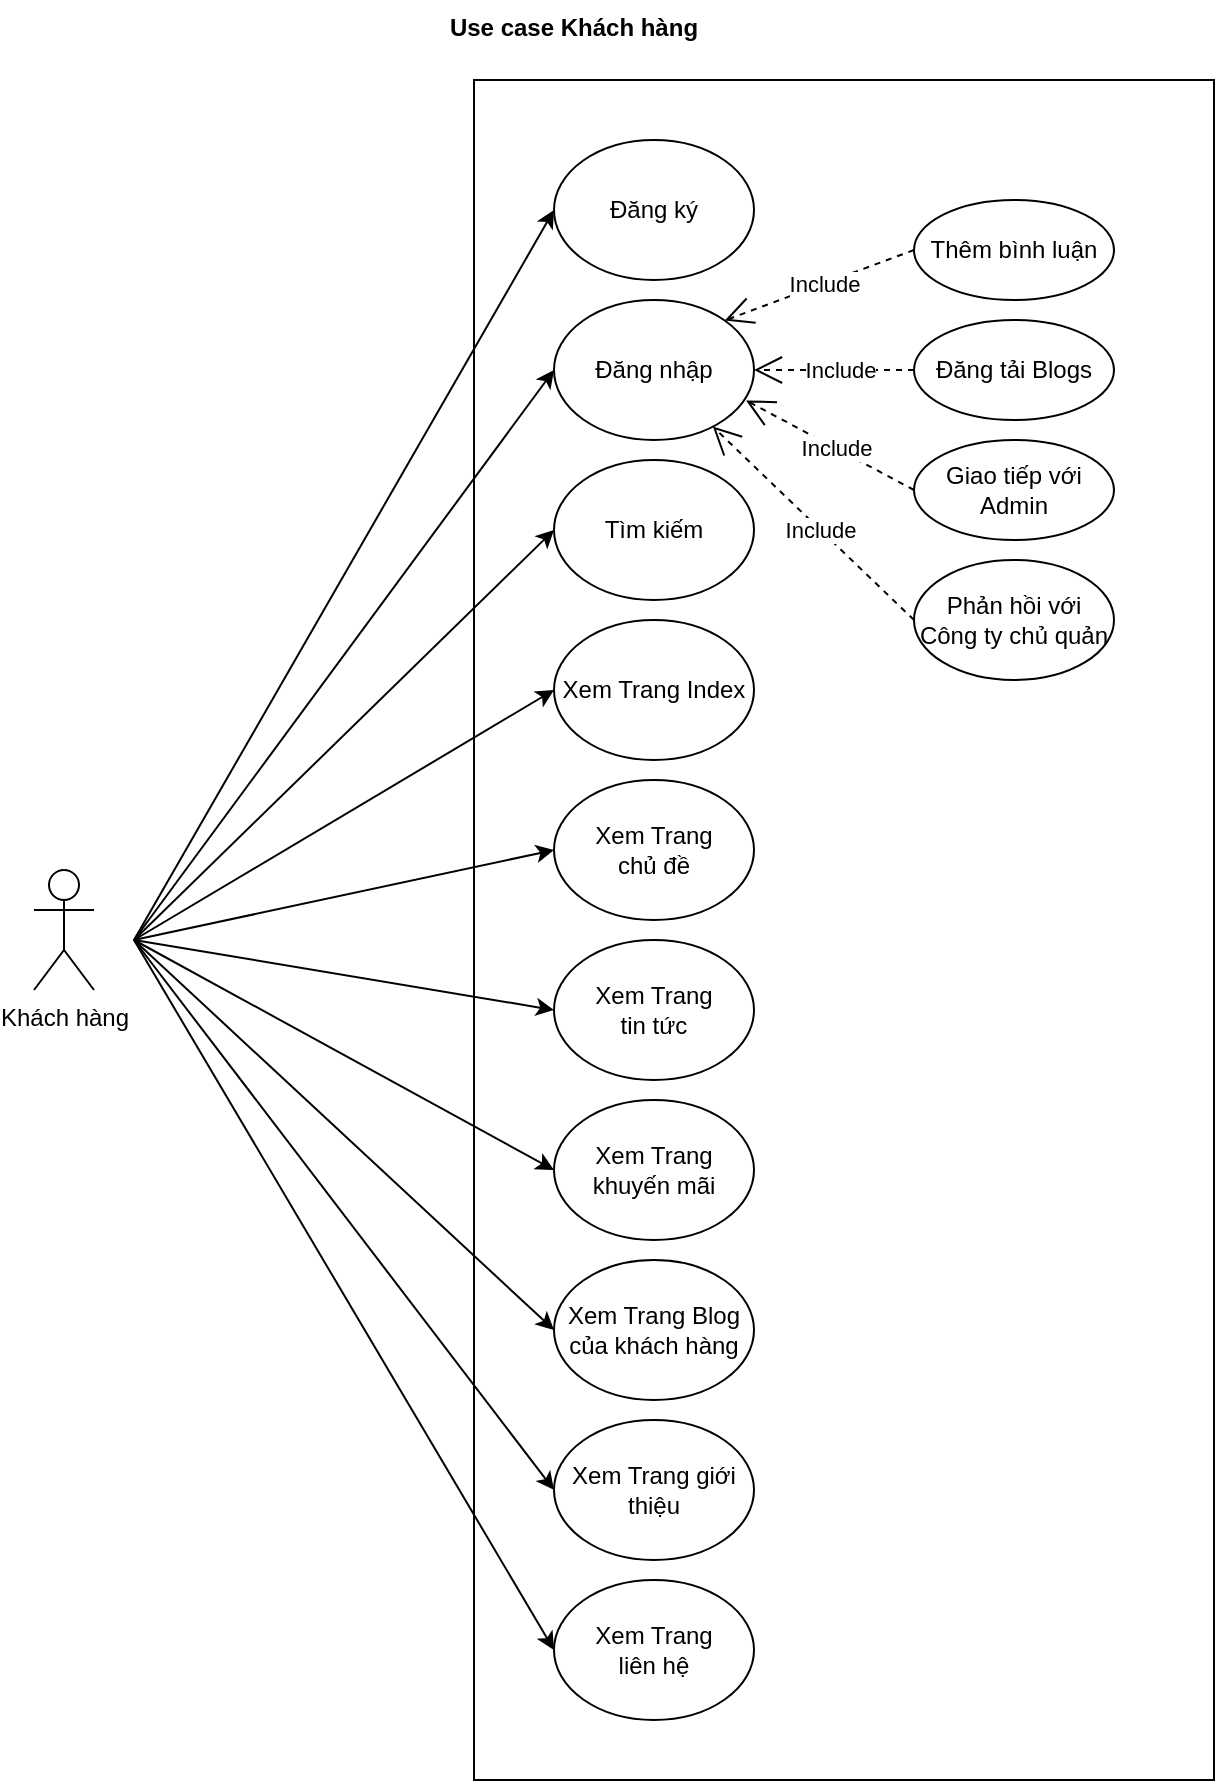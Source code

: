 <mxfile version="14.9.7" type="github">
  <diagram id="01O5uSKKgzHhrHDsLZxM" name="Page-1">
    <mxGraphModel dx="1038" dy="579" grid="1" gridSize="10" guides="1" tooltips="1" connect="1" arrows="1" fold="1" page="1" pageScale="1" pageWidth="827" pageHeight="1169" math="0" shadow="0">
      <root>
        <mxCell id="0" />
        <mxCell id="1" parent="0" />
        <mxCell id="jqa-2G00oBbrcwfLRXYl-14" value="" style="rounded=0;whiteSpace=wrap;html=1;" vertex="1" parent="1">
          <mxGeometry x="290" y="50" width="370" height="850" as="geometry" />
        </mxCell>
        <mxCell id="jqa-2G00oBbrcwfLRXYl-2" value="Khách hàng" style="shape=umlActor;verticalLabelPosition=bottom;verticalAlign=top;html=1;outlineConnect=0;" vertex="1" parent="1">
          <mxGeometry x="70" y="445" width="30" height="60" as="geometry" />
        </mxCell>
        <mxCell id="jqa-2G00oBbrcwfLRXYl-3" value="" style="endArrow=classic;html=1;entryX=0;entryY=0.5;entryDx=0;entryDy=0;" edge="1" parent="1" target="jqa-2G00oBbrcwfLRXYl-6">
          <mxGeometry width="50" height="50" relative="1" as="geometry">
            <mxPoint x="120" y="480" as="sourcePoint" />
            <mxPoint x="390" y="150" as="targetPoint" />
          </mxGeometry>
        </mxCell>
        <mxCell id="jqa-2G00oBbrcwfLRXYl-6" value="Đăng ký" style="ellipse;whiteSpace=wrap;html=1;" vertex="1" parent="1">
          <mxGeometry x="330" y="80" width="100" height="70" as="geometry" />
        </mxCell>
        <mxCell id="jqa-2G00oBbrcwfLRXYl-8" value="Đăng nhập" style="ellipse;whiteSpace=wrap;html=1;" vertex="1" parent="1">
          <mxGeometry x="330" y="160" width="100" height="70" as="geometry" />
        </mxCell>
        <mxCell id="jqa-2G00oBbrcwfLRXYl-9" value="" style="endArrow=classic;html=1;entryX=0;entryY=0.5;entryDx=0;entryDy=0;" edge="1" parent="1" target="jqa-2G00oBbrcwfLRXYl-8">
          <mxGeometry width="50" height="50" relative="1" as="geometry">
            <mxPoint x="120" y="480" as="sourcePoint" />
            <mxPoint x="310" y="210" as="targetPoint" />
          </mxGeometry>
        </mxCell>
        <mxCell id="jqa-2G00oBbrcwfLRXYl-10" value="Xem Trang &lt;br&gt;chủ đề" style="ellipse;whiteSpace=wrap;html=1;" vertex="1" parent="1">
          <mxGeometry x="330" y="400" width="100" height="70" as="geometry" />
        </mxCell>
        <mxCell id="jqa-2G00oBbrcwfLRXYl-11" value="Xem Trang &lt;br&gt;tin tức" style="ellipse;whiteSpace=wrap;html=1;" vertex="1" parent="1">
          <mxGeometry x="330" y="480" width="100" height="70" as="geometry" />
        </mxCell>
        <mxCell id="jqa-2G00oBbrcwfLRXYl-12" value="Xem Trang Index" style="ellipse;whiteSpace=wrap;html=1;" vertex="1" parent="1">
          <mxGeometry x="330" y="320" width="100" height="70" as="geometry" />
        </mxCell>
        <mxCell id="jqa-2G00oBbrcwfLRXYl-15" value="Xem Trang khuyến mãi" style="ellipse;whiteSpace=wrap;html=1;" vertex="1" parent="1">
          <mxGeometry x="330" y="560" width="100" height="70" as="geometry" />
        </mxCell>
        <mxCell id="jqa-2G00oBbrcwfLRXYl-16" value="Xem Trang Blog của khách hàng" style="ellipse;whiteSpace=wrap;html=1;" vertex="1" parent="1">
          <mxGeometry x="330" y="640" width="100" height="70" as="geometry" />
        </mxCell>
        <mxCell id="jqa-2G00oBbrcwfLRXYl-17" value="Xem Trang giới thiệu" style="ellipse;whiteSpace=wrap;html=1;" vertex="1" parent="1">
          <mxGeometry x="330" y="720" width="100" height="70" as="geometry" />
        </mxCell>
        <mxCell id="jqa-2G00oBbrcwfLRXYl-18" value="Xem Trang &lt;br&gt;liên hệ" style="ellipse;whiteSpace=wrap;html=1;" vertex="1" parent="1">
          <mxGeometry x="330" y="800" width="100" height="70" as="geometry" />
        </mxCell>
        <mxCell id="jqa-2G00oBbrcwfLRXYl-19" value="Tìm kiếm" style="ellipse;whiteSpace=wrap;html=1;" vertex="1" parent="1">
          <mxGeometry x="330" y="240" width="100" height="70" as="geometry" />
        </mxCell>
        <mxCell id="jqa-2G00oBbrcwfLRXYl-20" value="" style="endArrow=classic;html=1;entryX=0;entryY=0.5;entryDx=0;entryDy=0;" edge="1" parent="1" target="jqa-2G00oBbrcwfLRXYl-19">
          <mxGeometry width="50" height="50" relative="1" as="geometry">
            <mxPoint x="120" y="480" as="sourcePoint" />
            <mxPoint x="270" y="390" as="targetPoint" />
          </mxGeometry>
        </mxCell>
        <mxCell id="jqa-2G00oBbrcwfLRXYl-21" value="" style="endArrow=classic;html=1;entryX=0;entryY=0.5;entryDx=0;entryDy=0;" edge="1" parent="1" target="jqa-2G00oBbrcwfLRXYl-12">
          <mxGeometry width="50" height="50" relative="1" as="geometry">
            <mxPoint x="120" y="480" as="sourcePoint" />
            <mxPoint x="210" y="455" as="targetPoint" />
          </mxGeometry>
        </mxCell>
        <mxCell id="jqa-2G00oBbrcwfLRXYl-22" value="" style="endArrow=classic;html=1;entryX=0;entryY=0.5;entryDx=0;entryDy=0;" edge="1" parent="1" target="jqa-2G00oBbrcwfLRXYl-10">
          <mxGeometry width="50" height="50" relative="1" as="geometry">
            <mxPoint x="120" y="480" as="sourcePoint" />
            <mxPoint x="190" y="470" as="targetPoint" />
          </mxGeometry>
        </mxCell>
        <mxCell id="jqa-2G00oBbrcwfLRXYl-23" value="" style="endArrow=classic;html=1;entryX=0;entryY=0.5;entryDx=0;entryDy=0;" edge="1" parent="1" target="jqa-2G00oBbrcwfLRXYl-11">
          <mxGeometry width="50" height="50" relative="1" as="geometry">
            <mxPoint x="120" y="480" as="sourcePoint" />
            <mxPoint x="200" y="510" as="targetPoint" />
          </mxGeometry>
        </mxCell>
        <mxCell id="jqa-2G00oBbrcwfLRXYl-25" value="" style="endArrow=classic;html=1;entryX=0;entryY=0.5;entryDx=0;entryDy=0;" edge="1" parent="1" target="jqa-2G00oBbrcwfLRXYl-15">
          <mxGeometry width="50" height="50" relative="1" as="geometry">
            <mxPoint x="120" y="480" as="sourcePoint" />
            <mxPoint x="210" y="560" as="targetPoint" />
          </mxGeometry>
        </mxCell>
        <mxCell id="jqa-2G00oBbrcwfLRXYl-26" value="" style="endArrow=classic;html=1;entryX=0;entryY=0.5;entryDx=0;entryDy=0;" edge="1" parent="1" target="jqa-2G00oBbrcwfLRXYl-16">
          <mxGeometry width="50" height="50" relative="1" as="geometry">
            <mxPoint x="120" y="480" as="sourcePoint" />
            <mxPoint x="180" y="585" as="targetPoint" />
          </mxGeometry>
        </mxCell>
        <mxCell id="jqa-2G00oBbrcwfLRXYl-27" value="" style="endArrow=classic;html=1;entryX=0;entryY=0.5;entryDx=0;entryDy=0;" edge="1" parent="1" target="jqa-2G00oBbrcwfLRXYl-17">
          <mxGeometry width="50" height="50" relative="1" as="geometry">
            <mxPoint x="120" y="480" as="sourcePoint" />
            <mxPoint x="180" y="620" as="targetPoint" />
          </mxGeometry>
        </mxCell>
        <mxCell id="jqa-2G00oBbrcwfLRXYl-28" value="" style="endArrow=classic;html=1;entryX=0;entryY=0.5;entryDx=0;entryDy=0;" edge="1" parent="1" target="jqa-2G00oBbrcwfLRXYl-18">
          <mxGeometry width="50" height="50" relative="1" as="geometry">
            <mxPoint x="120" y="480" as="sourcePoint" />
            <mxPoint x="180" y="750" as="targetPoint" />
          </mxGeometry>
        </mxCell>
        <mxCell id="jqa-2G00oBbrcwfLRXYl-30" value="Thêm bình luận" style="ellipse;whiteSpace=wrap;html=1;" vertex="1" parent="1">
          <mxGeometry x="510" y="110" width="100" height="50" as="geometry" />
        </mxCell>
        <mxCell id="jqa-2G00oBbrcwfLRXYl-37" value="Include" style="endArrow=open;endSize=12;dashed=1;html=1;entryX=1;entryY=0;entryDx=0;entryDy=0;exitX=0;exitY=0.5;exitDx=0;exitDy=0;" edge="1" parent="1" source="jqa-2G00oBbrcwfLRXYl-30" target="jqa-2G00oBbrcwfLRXYl-8">
          <mxGeometry x="-0.062" width="160" relative="1" as="geometry">
            <mxPoint x="465" y="274.5" as="sourcePoint" />
            <mxPoint x="625" y="274.5" as="targetPoint" />
            <mxPoint as="offset" />
          </mxGeometry>
        </mxCell>
        <mxCell id="jqa-2G00oBbrcwfLRXYl-40" value="Đăng tải Blogs" style="ellipse;whiteSpace=wrap;html=1;" vertex="1" parent="1">
          <mxGeometry x="510" y="170" width="100" height="50" as="geometry" />
        </mxCell>
        <mxCell id="jqa-2G00oBbrcwfLRXYl-41" value="Include" style="endArrow=open;endSize=12;dashed=1;html=1;entryX=1;entryY=0.5;entryDx=0;entryDy=0;exitX=0;exitY=0.5;exitDx=0;exitDy=0;" edge="1" parent="1" source="jqa-2G00oBbrcwfLRXYl-40" target="jqa-2G00oBbrcwfLRXYl-8">
          <mxGeometry x="-0.062" width="160" relative="1" as="geometry">
            <mxPoint x="550" y="270" as="sourcePoint" />
            <mxPoint x="470" y="320" as="targetPoint" />
            <mxPoint as="offset" />
          </mxGeometry>
        </mxCell>
        <mxCell id="jqa-2G00oBbrcwfLRXYl-42" value="Include" style="endArrow=open;endSize=12;dashed=1;html=1;exitX=0;exitY=0.5;exitDx=0;exitDy=0;entryX=0.96;entryY=0.717;entryDx=0;entryDy=0;entryPerimeter=0;" edge="1" parent="1" source="jqa-2G00oBbrcwfLRXYl-43" target="jqa-2G00oBbrcwfLRXYl-8">
          <mxGeometry x="-0.062" width="160" relative="1" as="geometry">
            <mxPoint x="500" y="260" as="sourcePoint" />
            <mxPoint x="427" y="210" as="targetPoint" />
            <mxPoint as="offset" />
          </mxGeometry>
        </mxCell>
        <mxCell id="jqa-2G00oBbrcwfLRXYl-43" value="Giao tiếp với Admin" style="ellipse;whiteSpace=wrap;html=1;" vertex="1" parent="1">
          <mxGeometry x="510" y="230" width="100" height="50" as="geometry" />
        </mxCell>
        <mxCell id="jqa-2G00oBbrcwfLRXYl-44" value="Phản hồi với Công ty chủ quản" style="ellipse;whiteSpace=wrap;html=1;" vertex="1" parent="1">
          <mxGeometry x="510" y="290" width="100" height="60" as="geometry" />
        </mxCell>
        <mxCell id="jqa-2G00oBbrcwfLRXYl-45" value="Include" style="endArrow=open;endSize=12;dashed=1;html=1;exitX=0;exitY=0.5;exitDx=0;exitDy=0;" edge="1" parent="1" source="jqa-2G00oBbrcwfLRXYl-44" target="jqa-2G00oBbrcwfLRXYl-8">
          <mxGeometry x="-0.062" width="160" relative="1" as="geometry">
            <mxPoint x="514" y="297.4" as="sourcePoint" />
            <mxPoint x="430" y="252.59" as="targetPoint" />
            <mxPoint as="offset" />
          </mxGeometry>
        </mxCell>
        <mxCell id="jqa-2G00oBbrcwfLRXYl-46" value="Use case Khách hàng" style="text;align=center;fontStyle=1;verticalAlign=middle;spacingLeft=3;spacingRight=3;strokeColor=none;rotatable=0;points=[[0,0.5],[1,0.5]];portConstraint=eastwest;" vertex="1" parent="1">
          <mxGeometry x="300" y="10" width="80" height="26" as="geometry" />
        </mxCell>
      </root>
    </mxGraphModel>
  </diagram>
</mxfile>
